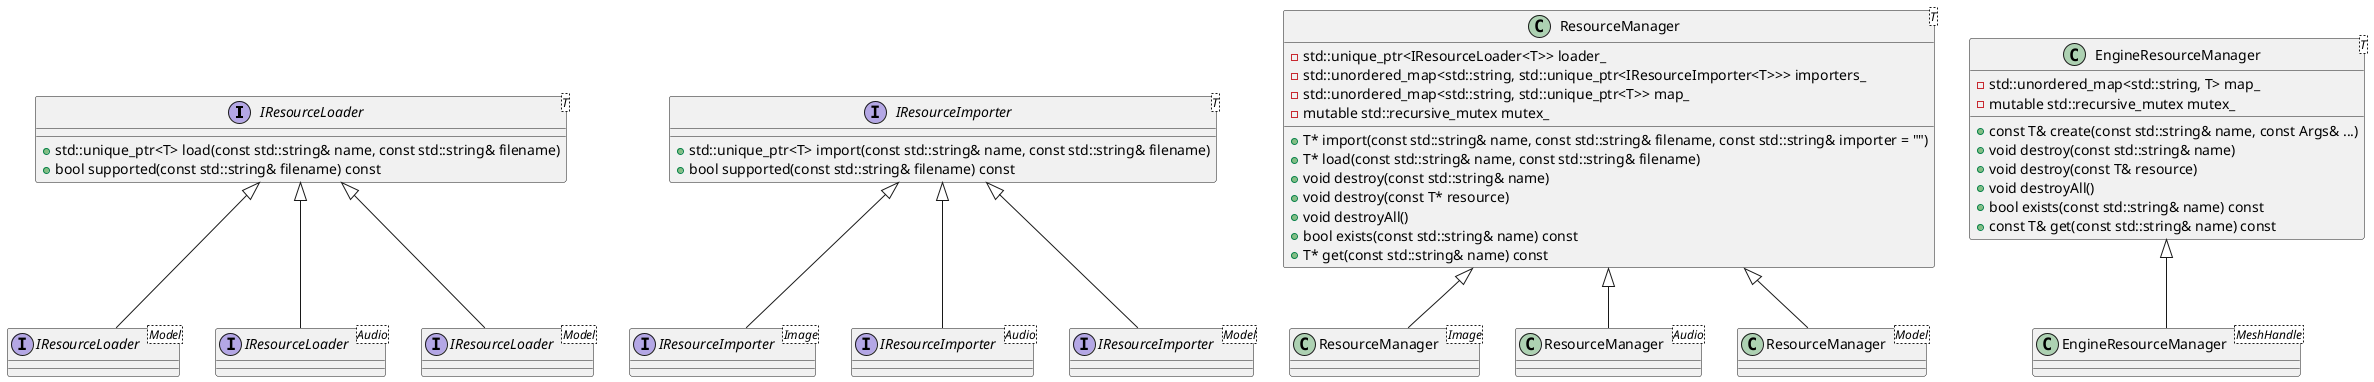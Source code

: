 @startuml

'class Image
'class Audio
'class Model

interface "IResourceLoader<T>" as IResourceLoader_t
{
    + std::unique_ptr<T> load(const std::string& name, const std::string& filename)
    + bool supported(const std::string& filename) const
}

interface "IResourceImporter<T>" as IResourceImporter_t
{
    + std::unique_ptr<T> import(const std::string& name, const std::string& filename)
    + bool supported(const std::string& filename) const
}

interface "IResourceLoader<Model>" as IResourceLoader_Image extends IResourceLoader_t
interface "IResourceLoader<Audio>" as IResourceLoader_Audio extends IResourceLoader_t
interface "IResourceLoader<Model>" as IResourceLoader_Model extends IResourceLoader_t

interface "IResourceImporter<Image>" as IResourceImporter_Image extends IResourceImporter_t
interface "IResourceImporter<Audio>" as IResourceImporter_Audio extends IResourceImporter_t
interface "IResourceImporter<Model>" as IResourceImporter_Model extends IResourceImporter_t

class "ResourceManager<T>" as ResourceManager_t
{
    - std::unique_ptr<IResourceLoader<T>> loader_
'    - IResourceImporter<T>* importer_
    - std::unordered_map<std::string, std::unique_ptr<IResourceImporter<T>>> importers_
    - std::unordered_map<std::string, std::unique_ptr<T>> map_
    - mutable std::recursive_mutex mutex_

    + T* import(const std::string& name, const std::string& filename, const std::string& importer = "")
    + T* load(const std::string& name, const std::string& filename)
    + void destroy(const std::string& name)
    + void destroy(const T* resource)
    + void destroyAll()
    + bool exists(const std::string& name) const
    + T* get(const std::string& name) const
}

class "ResourceManager<Image>" as ResourceManager_Image extends ResourceManager_t
class "ResourceManager<Audio>" as ResourceManager_Audio extends ResourceManager_t
class "ResourceManager<Model>" as ResourceManager_Model extends ResourceManager_t

'class "EngineResourceCache<T>" as EngineResourceCache_t
'{
'    - std::unordered_map<std::string, T> map_
'    - std::mutex mutex_
'
'    + void add(const std::string& name, const T& resource)
'    + void remove(const std::string& name)
'    + void removeAll()
'    + bool exists(const std::string& name) const
'    + const T& get(const std::string& name) const
'    + const std::unordered_map<std::string, T>& map() const
'}

'class MeshHandle

class "EngineResourceManager<T>" as EngineResourceManager_t
{
    - std::unordered_map<std::string, T> map_
    - mutable std::recursive_mutex mutex_

    + const T& create(const std::string& name, const Args& ...)
    + void destroy(const std::string& name)
    + void destroy(const T& resource)
    + void destroyAll()
    + bool exists(const std::string& name) const
    + const T& get(const std::string& name) const
}

class "EngineResourceManager<MeshHandle>" as EngineResourceManager_MeshHandle extends EngineResourceManager_t

@enduml